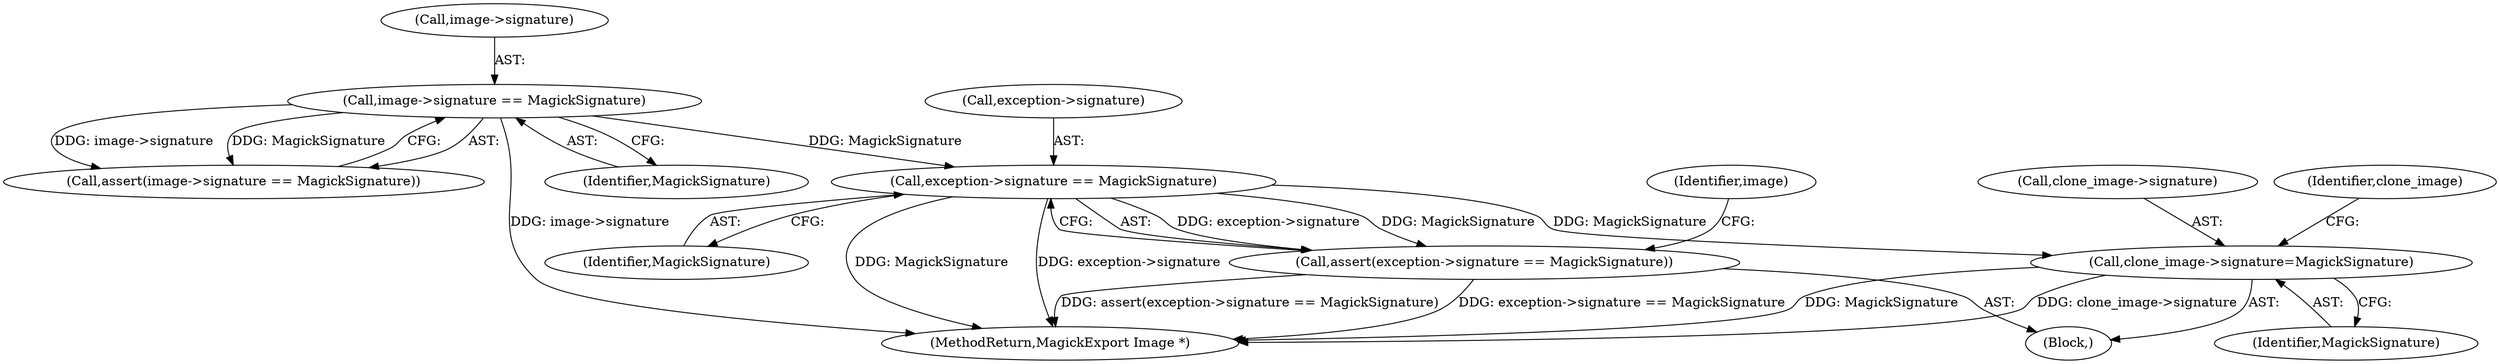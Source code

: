 digraph "0_ImageMagick_01843366d6a7b96e22ad7bb67f3df7d9fd4d5d74@pointer" {
"1000146" [label="(Call,exception->signature == MagickSignature)"];
"1000119" [label="(Call,image->signature == MagickSignature)"];
"1000145" [label="(Call,assert(exception->signature == MagickSignature))"];
"1000204" [label="(Call,clone_image->signature=MagickSignature)"];
"1000208" [label="(Identifier,MagickSignature)"];
"1000147" [label="(Call,exception->signature)"];
"1000118" [label="(Call,assert(image->signature == MagickSignature))"];
"1000204" [label="(Call,clone_image->signature=MagickSignature)"];
"1000205" [label="(Call,clone_image->signature)"];
"1000150" [label="(Identifier,MagickSignature)"];
"1000211" [label="(Identifier,clone_image)"];
"1000120" [label="(Call,image->signature)"];
"1000119" [label="(Call,image->signature == MagickSignature)"];
"1000844" [label="(MethodReturn,MagickExport Image *)"];
"1000123" [label="(Identifier,MagickSignature)"];
"1000146" [label="(Call,exception->signature == MagickSignature)"];
"1000108" [label="(Block,)"];
"1000145" [label="(Call,assert(exception->signature == MagickSignature))"];
"1000155" [label="(Identifier,image)"];
"1000146" -> "1000145"  [label="AST: "];
"1000146" -> "1000150"  [label="CFG: "];
"1000147" -> "1000146"  [label="AST: "];
"1000150" -> "1000146"  [label="AST: "];
"1000145" -> "1000146"  [label="CFG: "];
"1000146" -> "1000844"  [label="DDG: MagickSignature"];
"1000146" -> "1000844"  [label="DDG: exception->signature"];
"1000146" -> "1000145"  [label="DDG: exception->signature"];
"1000146" -> "1000145"  [label="DDG: MagickSignature"];
"1000119" -> "1000146"  [label="DDG: MagickSignature"];
"1000146" -> "1000204"  [label="DDG: MagickSignature"];
"1000119" -> "1000118"  [label="AST: "];
"1000119" -> "1000123"  [label="CFG: "];
"1000120" -> "1000119"  [label="AST: "];
"1000123" -> "1000119"  [label="AST: "];
"1000118" -> "1000119"  [label="CFG: "];
"1000119" -> "1000844"  [label="DDG: image->signature"];
"1000119" -> "1000118"  [label="DDG: image->signature"];
"1000119" -> "1000118"  [label="DDG: MagickSignature"];
"1000145" -> "1000108"  [label="AST: "];
"1000155" -> "1000145"  [label="CFG: "];
"1000145" -> "1000844"  [label="DDG: assert(exception->signature == MagickSignature)"];
"1000145" -> "1000844"  [label="DDG: exception->signature == MagickSignature"];
"1000204" -> "1000108"  [label="AST: "];
"1000204" -> "1000208"  [label="CFG: "];
"1000205" -> "1000204"  [label="AST: "];
"1000208" -> "1000204"  [label="AST: "];
"1000211" -> "1000204"  [label="CFG: "];
"1000204" -> "1000844"  [label="DDG: MagickSignature"];
"1000204" -> "1000844"  [label="DDG: clone_image->signature"];
}
